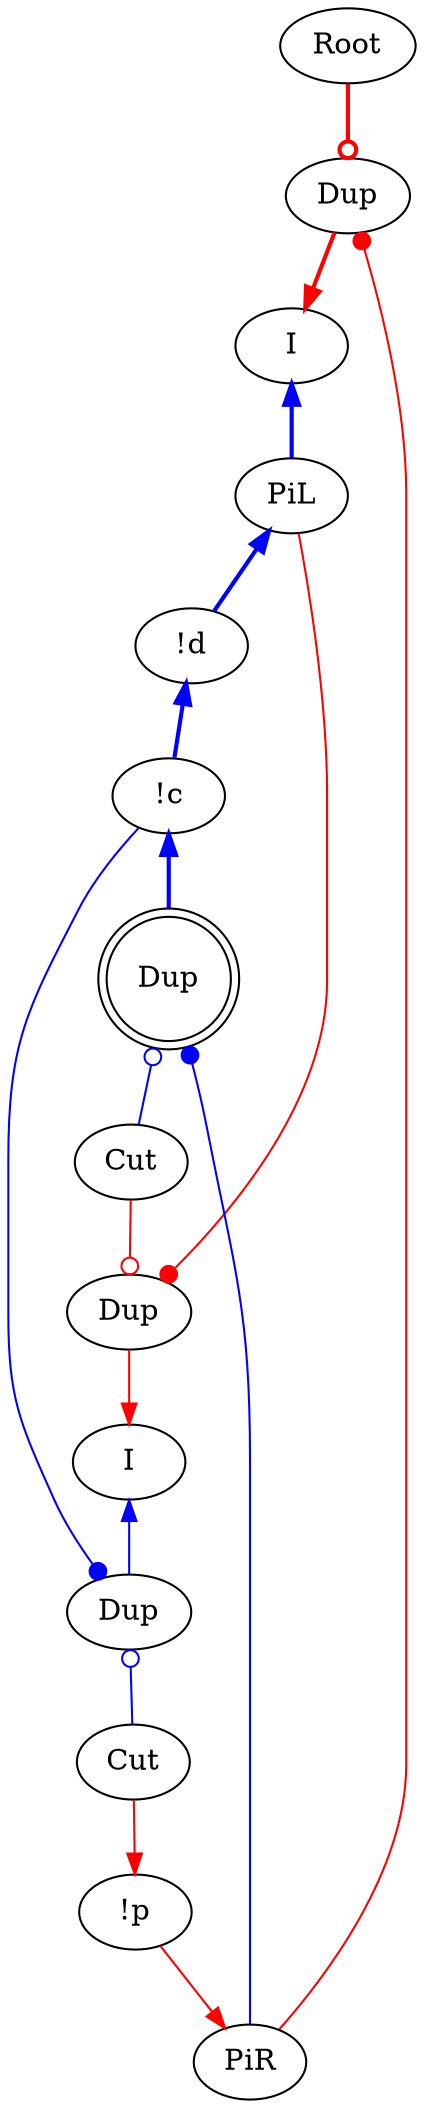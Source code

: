 digraph {
"Root0" [label="Root"]
"I0" [label="I"]
"!c0" [label="!c"]
"!d0" [label="!d"]
"PiL0" [label="PiL"]
"I1" [label="I"]
"Dup0_0" [label="Dup"]
"Dup0_1" [label="Dup"]
"!p0" [label="!p"]
"Cut0" [label="Cut"]
"PiR0" [label="PiR"]
"Cut1" [label="Cut"]
"Dup1_0" [label="Dup",shape=doublecircle]
"Dup1_1" [label="Dup"]
"Dup0_0" -> "Cut0"[color=blue,tooltip="e10",arrowtail=odot,dir=back]
"PiL0" -> "!d0"[color=blue,tooltip="e12",penwidth=2,dir=back]
"I1" -> "PiL0"[color=blue,tooltip="e14",penwidth=2,dir=back]
"PiL0" -> "Dup0_1"[color=red,tooltip="e16",arrowhead=dot]
"Cut1" -> "Dup0_1"[color=red,tooltip="e17",arrowhead=odot]
"Cut0" -> "!p0"[color=red,tooltip="e18"]
"!p0" -> "PiR0"[color=red,tooltip="e20"]
"Dup1_0" -> "PiR0"[color=blue,tooltip="e22",arrowtail=dot,dir=back]
"Dup1_0" -> "Cut1"[color=blue,tooltip="e23",arrowtail=odot,dir=back]
"PiR0" -> "Dup1_1"[color=red,tooltip="e24",arrowhead=dot]
"!c0" -> "Dup1_0"[color=blue,tooltip="e4",penwidth=2,dir=back]
"Dup1_1" -> "I1"[color=red,tooltip="e6",penwidth=2]
"Dup0_0" -> "!c0"[color=blue,tooltip="e8",arrowtail=dot,dir=back]
"!d0" -> "!c0"[color=blue,tooltip="e9",penwidth=2,dir=back]
"Root0" -> "Dup1_1"[color=red,tooltip="ret",arrowhead=odot,penwidth=2]
"I0" -> "Dup0_0"[color=blue,tooltip="x1_o2",dir=back]
"Dup0_1" -> "I0"[color=red,tooltip="x1_o2r"]
}

